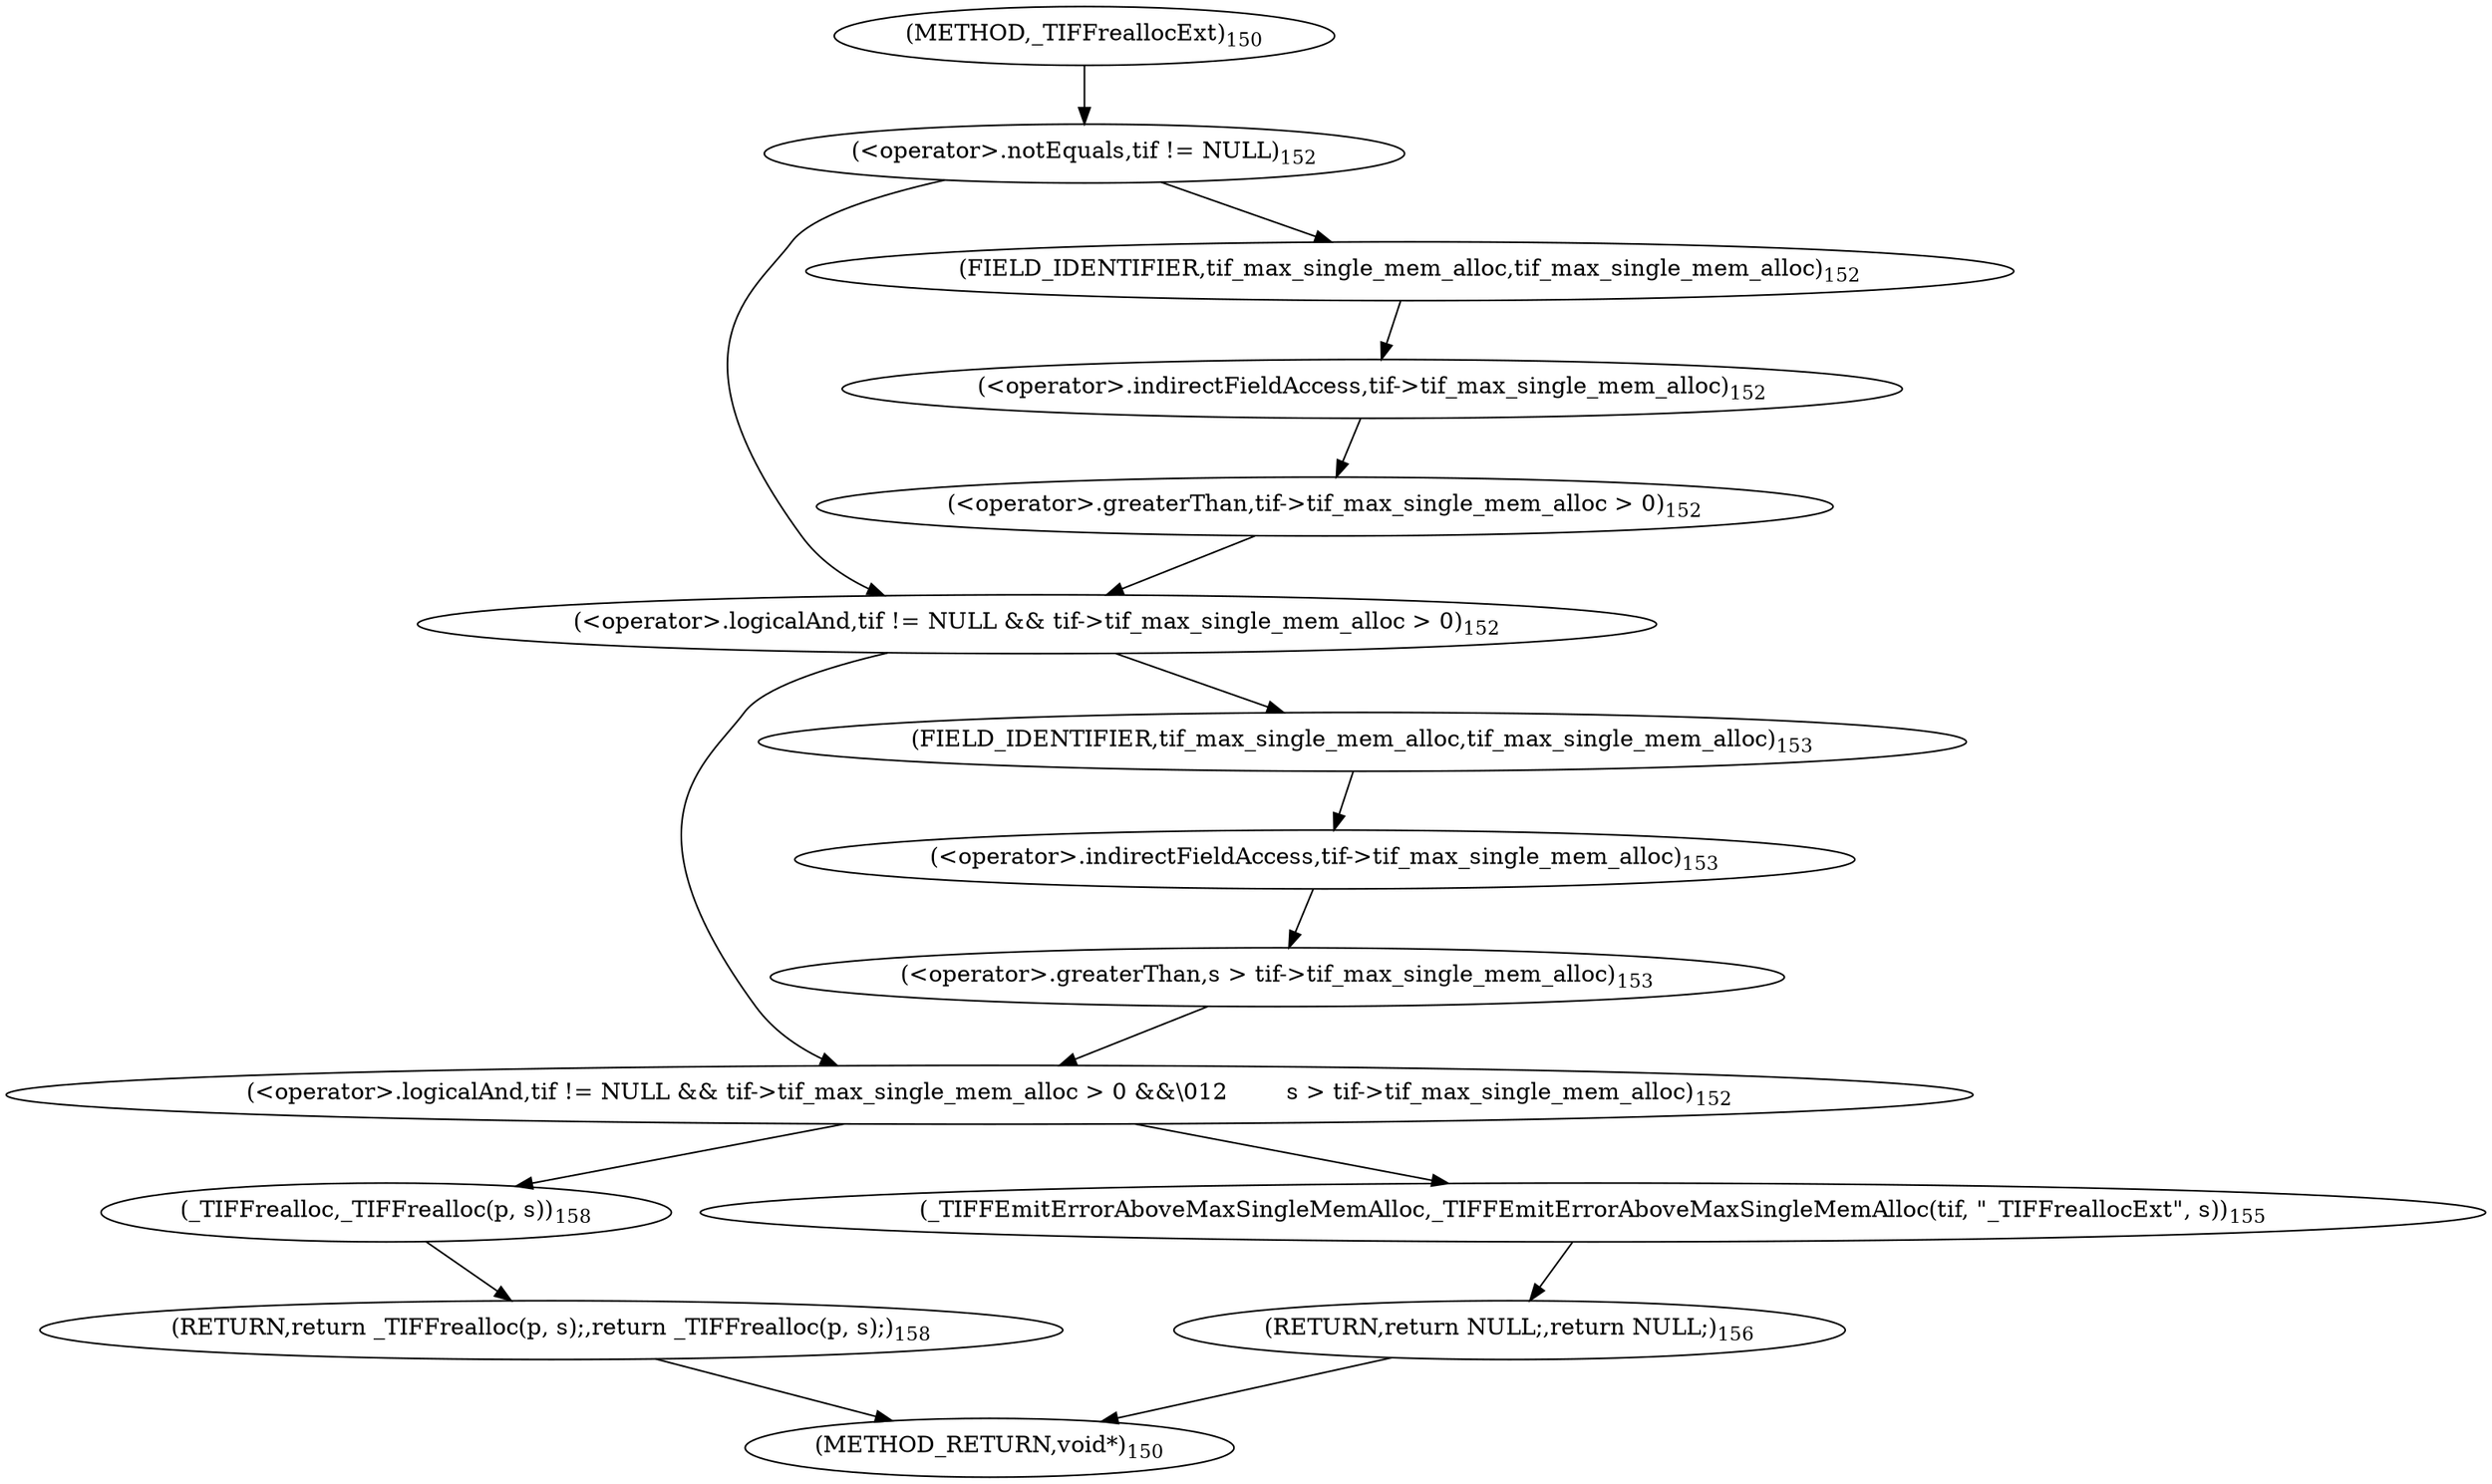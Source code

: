 digraph "_TIFFreallocExt" {  
"296" [label = <(RETURN,return _TIFFrealloc(p, s);,return _TIFFrealloc(p, s);)<SUB>158</SUB>> ]
"274" [label = <(&lt;operator&gt;.logicalAnd,tif != NULL &amp;&amp; tif-&gt;tif_max_single_mem_alloc &gt; 0 &amp;&amp;\012        s &gt; tif-&gt;tif_max_single_mem_alloc)<SUB>152</SUB>> ]
"297" [label = <(_TIFFrealloc,_TIFFrealloc(p, s))<SUB>158</SUB>> ]
"275" [label = <(&lt;operator&gt;.logicalAnd,tif != NULL &amp;&amp; tif-&gt;tif_max_single_mem_alloc &gt; 0)<SUB>152</SUB>> ]
"284" [label = <(&lt;operator&gt;.greaterThan,s &gt; tif-&gt;tif_max_single_mem_alloc)<SUB>153</SUB>> ]
"290" [label = <(_TIFFEmitErrorAboveMaxSingleMemAlloc,_TIFFEmitErrorAboveMaxSingleMemAlloc(tif, &quot;_TIFFreallocExt&quot;, s))<SUB>155</SUB>> ]
"294" [label = <(RETURN,return NULL;,return NULL;)<SUB>156</SUB>> ]
"276" [label = <(&lt;operator&gt;.notEquals,tif != NULL)<SUB>152</SUB>> ]
"279" [label = <(&lt;operator&gt;.greaterThan,tif-&gt;tif_max_single_mem_alloc &gt; 0)<SUB>152</SUB>> ]
"286" [label = <(&lt;operator&gt;.indirectFieldAccess,tif-&gt;tif_max_single_mem_alloc)<SUB>153</SUB>> ]
"280" [label = <(&lt;operator&gt;.indirectFieldAccess,tif-&gt;tif_max_single_mem_alloc)<SUB>152</SUB>> ]
"288" [label = <(FIELD_IDENTIFIER,tif_max_single_mem_alloc,tif_max_single_mem_alloc)<SUB>153</SUB>> ]
"282" [label = <(FIELD_IDENTIFIER,tif_max_single_mem_alloc,tif_max_single_mem_alloc)<SUB>152</SUB>> ]
"268" [label = <(METHOD,_TIFFreallocExt)<SUB>150</SUB>> ]
"300" [label = <(METHOD_RETURN,void*)<SUB>150</SUB>> ]
  "296" -> "300" 
  "274" -> "290" 
  "274" -> "297" 
  "297" -> "296" 
  "275" -> "274" 
  "275" -> "288" 
  "284" -> "274" 
  "290" -> "294" 
  "294" -> "300" 
  "276" -> "275" 
  "276" -> "282" 
  "279" -> "275" 
  "286" -> "284" 
  "280" -> "279" 
  "288" -> "286" 
  "282" -> "280" 
  "268" -> "276" 
}
